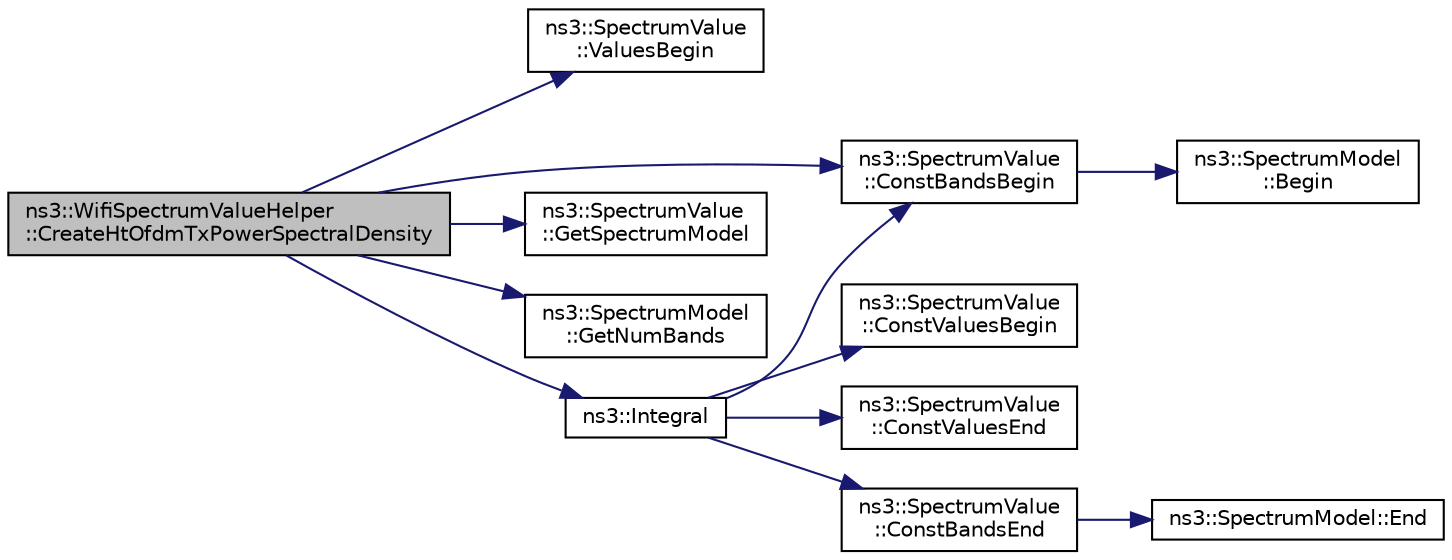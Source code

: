 digraph "ns3::WifiSpectrumValueHelper::CreateHtOfdmTxPowerSpectralDensity"
{
  edge [fontname="Helvetica",fontsize="10",labelfontname="Helvetica",labelfontsize="10"];
  node [fontname="Helvetica",fontsize="10",shape=record];
  rankdir="LR";
  Node1 [label="ns3::WifiSpectrumValueHelper\l::CreateHtOfdmTxPowerSpectralDensity",height=0.2,width=0.4,color="black", fillcolor="grey75", style="filled", fontcolor="black"];
  Node1 -> Node2 [color="midnightblue",fontsize="10",style="solid"];
  Node2 [label="ns3::SpectrumValue\l::ValuesBegin",height=0.2,width=0.4,color="black", fillcolor="white", style="filled",URL="$d5/d6e/classns3_1_1SpectrumValue.html#a3b1adae7ee52561bf560d7b604d9947d"];
  Node1 -> Node3 [color="midnightblue",fontsize="10",style="solid"];
  Node3 [label="ns3::SpectrumValue\l::ConstBandsBegin",height=0.2,width=0.4,color="black", fillcolor="white", style="filled",URL="$d5/d6e/classns3_1_1SpectrumValue.html#aea610473acf55a7327dfd50938c7ded4"];
  Node3 -> Node4 [color="midnightblue",fontsize="10",style="solid"];
  Node4 [label="ns3::SpectrumModel\l::Begin",height=0.2,width=0.4,color="black", fillcolor="white", style="filled",URL="$d2/da4/classns3_1_1SpectrumModel.html#a41b34bec2d882bb573849dad7237b10d"];
  Node1 -> Node5 [color="midnightblue",fontsize="10",style="solid"];
  Node5 [label="ns3::SpectrumValue\l::GetSpectrumModel",height=0.2,width=0.4,color="black", fillcolor="white", style="filled",URL="$d5/d6e/classns3_1_1SpectrumValue.html#ade13d535ac74958581d5ad059380dc2a"];
  Node1 -> Node6 [color="midnightblue",fontsize="10",style="solid"];
  Node6 [label="ns3::SpectrumModel\l::GetNumBands",height=0.2,width=0.4,color="black", fillcolor="white", style="filled",URL="$d2/da4/classns3_1_1SpectrumModel.html#a07c4a1c2f963885dd7fef7f82b20e90b"];
  Node1 -> Node7 [color="midnightblue",fontsize="10",style="solid"];
  Node7 [label="ns3::Integral",height=0.2,width=0.4,color="black", fillcolor="white", style="filled",URL="$d7/d2e/namespacens3.html#a3dd3817567502f8bc77b04e47134c070"];
  Node7 -> Node8 [color="midnightblue",fontsize="10",style="solid"];
  Node8 [label="ns3::SpectrumValue\l::ConstValuesBegin",height=0.2,width=0.4,color="black", fillcolor="white", style="filled",URL="$d5/d6e/classns3_1_1SpectrumValue.html#aad6900431bd0554b3ba9a00691c2393b"];
  Node7 -> Node3 [color="midnightblue",fontsize="10",style="solid"];
  Node7 -> Node9 [color="midnightblue",fontsize="10",style="solid"];
  Node9 [label="ns3::SpectrumValue\l::ConstValuesEnd",height=0.2,width=0.4,color="black", fillcolor="white", style="filled",URL="$d5/d6e/classns3_1_1SpectrumValue.html#ab5c2fbde4e06be7c0e4d7a0755c607be"];
  Node7 -> Node10 [color="midnightblue",fontsize="10",style="solid"];
  Node10 [label="ns3::SpectrumValue\l::ConstBandsEnd",height=0.2,width=0.4,color="black", fillcolor="white", style="filled",URL="$d5/d6e/classns3_1_1SpectrumValue.html#a07f3f98e20f7a54138f7be6a307ea963"];
  Node10 -> Node11 [color="midnightblue",fontsize="10",style="solid"];
  Node11 [label="ns3::SpectrumModel::End",height=0.2,width=0.4,color="black", fillcolor="white", style="filled",URL="$d2/da4/classns3_1_1SpectrumModel.html#ac1c60822fc8fd0463905ac908df1e8b4"];
}
